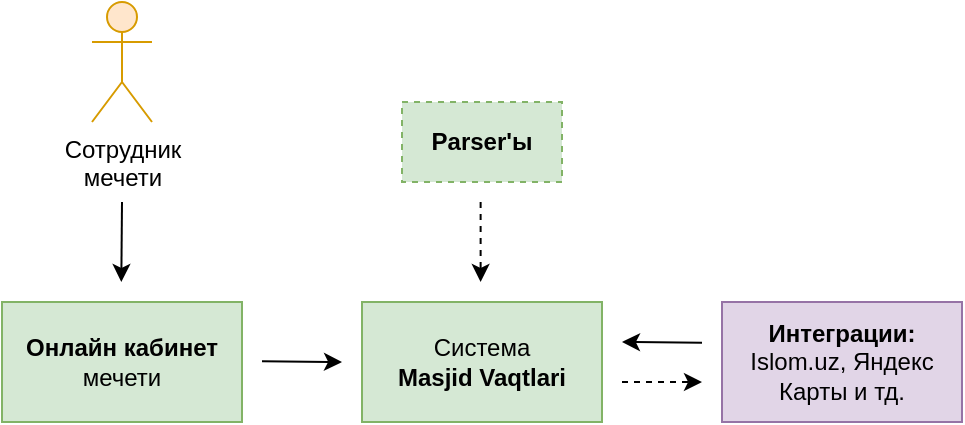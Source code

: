 <mxfile version="24.7.16" pages="2">
  <diagram name="SystemFlow" id="lSQVBTvx5edw8qw3Z8Oq">
    <mxGraphModel dx="809" dy="541" grid="1" gridSize="10" guides="1" tooltips="1" connect="1" arrows="1" fold="1" page="1" pageScale="1" pageWidth="1169" pageHeight="827" math="0" shadow="0">
      <root>
        <mxCell id="0" />
        <mxCell id="1" parent="0" />
        <mxCell id="NBu2Y5mWE_oM9BQUCa6w-2" value="Сотрудник&lt;div&gt;мечети&lt;/div&gt;" style="shape=umlActor;verticalLabelPosition=bottom;verticalAlign=top;html=1;outlineConnect=0;fillColor=#ffe6cc;strokeColor=#d79b00;labelBorderColor=none;fontColor=default;" vertex="1" parent="1">
          <mxGeometry x="85" y="20" width="30" height="60" as="geometry" />
        </mxCell>
        <mxCell id="NBu2Y5mWE_oM9BQUCa6w-3" value="&lt;b&gt;Онлайн кабинет &lt;/b&gt;мечети" style="rounded=0;whiteSpace=wrap;html=1;fillColor=#d5e8d4;strokeColor=#82b366;" vertex="1" parent="1">
          <mxGeometry x="40" y="170" width="120" height="60" as="geometry" />
        </mxCell>
        <mxCell id="NBu2Y5mWE_oM9BQUCa6w-4" value="Система&lt;div&gt;&lt;b&gt;Masjid Vaqtlari&lt;/b&gt;&lt;/div&gt;" style="rounded=0;whiteSpace=wrap;html=1;fillColor=#d5e8d4;strokeColor=#82b366;" vertex="1" parent="1">
          <mxGeometry x="220" y="170" width="120" height="60" as="geometry" />
        </mxCell>
        <mxCell id="NBu2Y5mWE_oM9BQUCa6w-5" value="&lt;b&gt;Интеграции:&lt;/b&gt;&lt;div&gt;Islom.uz, Яндекс Карты и тд.&lt;/div&gt;" style="rounded=0;whiteSpace=wrap;html=1;fillColor=#e1d5e7;strokeColor=#9673a6;" vertex="1" parent="1">
          <mxGeometry x="400" y="170" width="120" height="60" as="geometry" />
        </mxCell>
        <mxCell id="NBu2Y5mWE_oM9BQUCa6w-6" value="" style="endArrow=classic;html=1;rounded=0;" edge="1" parent="1">
          <mxGeometry width="50" height="50" relative="1" as="geometry">
            <mxPoint x="100" y="120" as="sourcePoint" />
            <mxPoint x="99.66" y="160" as="targetPoint" />
          </mxGeometry>
        </mxCell>
        <mxCell id="NBu2Y5mWE_oM9BQUCa6w-7" value="" style="endArrow=classic;html=1;rounded=0;" edge="1" parent="1">
          <mxGeometry width="50" height="50" relative="1" as="geometry">
            <mxPoint x="170" y="199.66" as="sourcePoint" />
            <mxPoint x="210" y="200" as="targetPoint" />
          </mxGeometry>
        </mxCell>
        <mxCell id="NBu2Y5mWE_oM9BQUCa6w-8" value="" style="endArrow=classic;html=1;rounded=0;" edge="1" parent="1">
          <mxGeometry width="50" height="50" relative="1" as="geometry">
            <mxPoint x="390" y="190.34" as="sourcePoint" />
            <mxPoint x="350" y="190" as="targetPoint" />
          </mxGeometry>
        </mxCell>
        <mxCell id="NBu2Y5mWE_oM9BQUCa6w-9" value="Parser&#39;ы" style="rounded=0;whiteSpace=wrap;html=1;fillColor=#d5e8d4;strokeColor=#82b366;fontStyle=1;dashed=1;" vertex="1" parent="1">
          <mxGeometry x="240" y="70" width="80" height="40" as="geometry" />
        </mxCell>
        <mxCell id="NBu2Y5mWE_oM9BQUCa6w-10" value="" style="endArrow=classic;html=1;rounded=0;dashed=1;" edge="1" parent="1">
          <mxGeometry width="50" height="50" relative="1" as="geometry">
            <mxPoint x="279.31" y="120" as="sourcePoint" />
            <mxPoint x="279.31" y="160" as="targetPoint" />
          </mxGeometry>
        </mxCell>
        <mxCell id="NBu2Y5mWE_oM9BQUCa6w-11" value="" style="endArrow=classic;html=1;rounded=0;dashed=1;" edge="1" parent="1">
          <mxGeometry width="50" height="50" relative="1" as="geometry">
            <mxPoint x="350" y="210" as="sourcePoint" />
            <mxPoint x="390" y="210" as="targetPoint" />
          </mxGeometry>
        </mxCell>
      </root>
    </mxGraphModel>
  </diagram>
  <diagram id="TJJi4Ucbj8JwRUq8XtWa" name="Страница — 2">
    <mxGraphModel dx="1173" dy="785" grid="1" gridSize="10" guides="1" tooltips="1" connect="1" arrows="1" fold="1" page="1" pageScale="1" pageWidth="1169" pageHeight="827" math="0" shadow="0">
      <root>
        <mxCell id="0" />
        <mxCell id="1" parent="0" />
        <mxCell id="3MCeWhvqsQ0FBQVb5r0m-1" value="Backend" style="rounded=0;whiteSpace=wrap;html=1;" vertex="1" parent="1">
          <mxGeometry x="200" y="160" width="120" height="60" as="geometry" />
        </mxCell>
        <mxCell id="3MCeWhvqsQ0FBQVb5r0m-2" value="Admin&lt;div&gt;Web App&lt;/div&gt;" style="rounded=0;whiteSpace=wrap;html=1;" vertex="1" parent="1">
          <mxGeometry x="400" y="160" width="120" height="60" as="geometry" />
        </mxCell>
      </root>
    </mxGraphModel>
  </diagram>
</mxfile>
